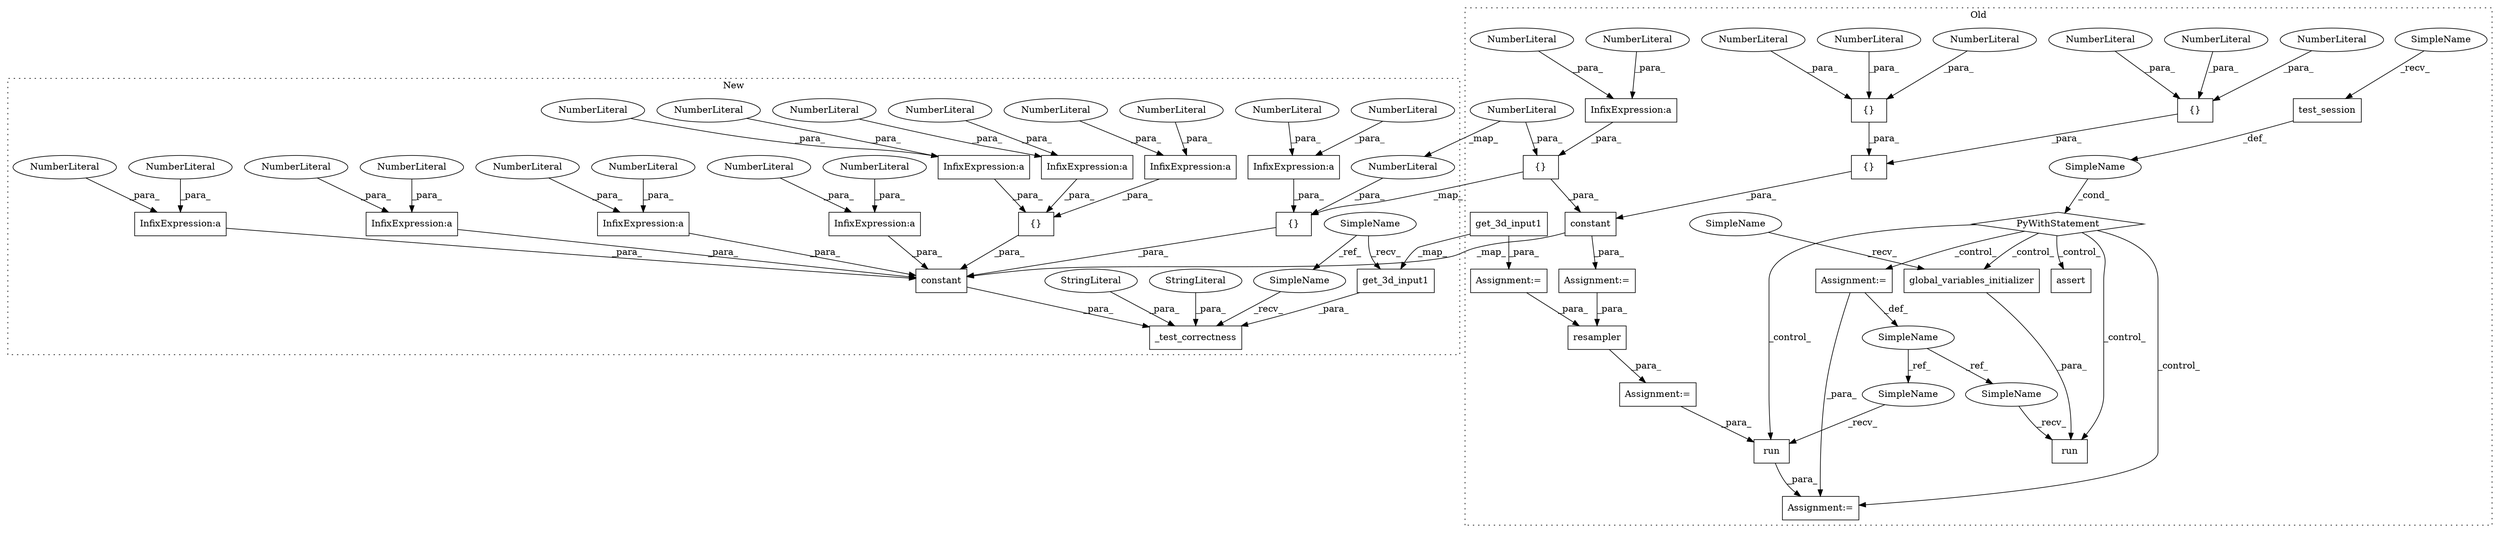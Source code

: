 digraph G {
subgraph cluster0 {
1 [label="assert" a="32" s="3657,3718" l="15,1" shape="box"];
3 [label="SimpleName" a="42" s="" l="" shape="ellipse"];
4 [label="PyWithStatement" a="104" s="3507,3536" l="10,2" shape="diamond"];
5 [label="test_session" a="32" s="3522" l="14" shape="box"];
6 [label="global_variables_initializer" a="32" s="3582" l="30" shape="box"];
8 [label="get_3d_input1" a="32" s="3240" l="15" shape="box"];
10 [label="resampler" a="32" s="3480,3500" l="10,1" shape="box"];
11 [label="constant" a="32" s="3277,3417" l="9,1" shape="box"];
13 [label="run" a="32" s="3636,3643" l="4,1" shape="box"];
14 [label="Assignment:=" a="7" s="3265" l="1" shape="box"];
15 [label="run" a="32" s="3567,3612" l="4,1" shape="box"];
16 [label="SimpleName" a="42" s="3550" l="4" shape="ellipse"];
17 [label="Assignment:=" a="7" s="3479" l="1" shape="box"];
19 [label="Assignment:=" a="7" s="3550" l="4" shape="box"];
20 [label="Assignment:=" a="7" s="3234" l="1" shape="box"];
22 [label="Assignment:=" a="7" s="3630" l="1" shape="box"];
24 [label="InfixExpression:a" a="27" s="3349" l="3" shape="box"];
34 [label="NumberLiteral" a="34" s="3345" l="4" shape="ellipse"];
36 [label="{}" a="4" s="3380,3395" l="1,1" shape="box"];
45 [label="NumberLiteral" a="34" s="3352" l="1" shape="ellipse"];
46 [label="{}" a="4" s="3362,3396" l="1,1" shape="box"];
49 [label="NumberLiteral" a="34" s="3391" l="4" shape="ellipse"];
50 [label="{}" a="4" s="3363,3378" l="1,1" shape="box"];
51 [label="NumberLiteral" a="34" s="3386" l="4" shape="ellipse"];
53 [label="NumberLiteral" a="34" s="3381" l="4" shape="ellipse"];
54 [label="NumberLiteral" a="34" s="3364" l="4" shape="ellipse"];
57 [label="NumberLiteral" a="34" s="3369" l="4" shape="ellipse"];
59 [label="NumberLiteral" a="34" s="3374" l="4" shape="ellipse"];
60 [label="{}" a="4" s="3332,3359" l="1,1" shape="box"];
62 [label="NumberLiteral" a="34" s="3355" l="4" shape="ellipse"];
64 [label="SimpleName" a="42" s="3631" l="4" shape="ellipse"];
65 [label="SimpleName" a="42" s="3562" l="4" shape="ellipse"];
66 [label="SimpleName" a="42" s="3571" l="10" shape="ellipse"];
68 [label="SimpleName" a="42" s="3517" l="4" shape="ellipse"];
label = "Old";
style="dotted";
}
subgraph cluster1 {
2 [label="_test_correctness" a="32" s="3465,3756" l="18,1" shape="box"];
7 [label="SimpleName" a="42" s="3449" l="4" shape="ellipse"];
9 [label="get_3d_input1" a="32" s="3488" l="15" shape="box"];
12 [label="constant" a="32" s="3515,3697" l="9,1" shape="box"];
18 [label="StringLiteral" a="45" s="3699" l="9" shape="ellipse"];
21 [label="StringLiteral" a="45" s="3709" l="10" shape="ellipse"];
23 [label="InfixExpression:a" a="27" s="3587" l="3" shape="box"];
25 [label="InfixExpression:a" a="27" s="3670" l="3" shape="box"];
26 [label="InfixExpression:a" a="27" s="3648" l="3" shape="box"];
27 [label="InfixExpression:a" a="27" s="3598" l="3" shape="box"];
28 [label="InfixExpression:a" a="27" s="3563" l="3" shape="box"];
29 [label="InfixExpression:a" a="27" s="3613" l="3" shape="box"];
30 [label="InfixExpression:a" a="27" s="3624" l="3" shape="box"];
31 [label="InfixExpression:a" a="27" s="3635" l="3" shape="box"];
32 [label="{}" a="4" s="3607,3640" l="1,1" shape="box"];
33 [label="NumberLiteral" a="34" s="3666" l="4" shape="ellipse"];
35 [label="NumberLiteral" a="34" s="3601" l="1" shape="ellipse"];
37 [label="NumberLiteral" a="34" s="3590" l="1" shape="ellipse"];
38 [label="NumberLiteral" a="34" s="3583" l="4" shape="ellipse"];
39 [label="NumberLiteral" a="34" s="3627" l="1" shape="ellipse"];
40 [label="NumberLiteral" a="34" s="3638" l="1" shape="ellipse"];
41 [label="NumberLiteral" a="34" s="3620" l="4" shape="ellipse"];
42 [label="NumberLiteral" a="34" s="3616" l="1" shape="ellipse"];
43 [label="NumberLiteral" a="34" s="3631" l="4" shape="ellipse"];
44 [label="NumberLiteral" a="34" s="3609" l="4" shape="ellipse"];
47 [label="NumberLiteral" a="34" s="3594" l="4" shape="ellipse"];
48 [label="NumberLiteral" a="34" s="3644" l="4" shape="ellipse"];
52 [label="NumberLiteral" a="34" s="3673" l="1" shape="ellipse"];
55 [label="NumberLiteral" a="34" s="3566" l="1" shape="ellipse"];
56 [label="NumberLiteral" a="34" s="3559" l="4" shape="ellipse"];
58 [label="NumberLiteral" a="34" s="3651" l="1" shape="ellipse"];
61 [label="{}" a="4" s="3541,3568" l="1,1" shape="box"];
63 [label="NumberLiteral" a="34" s="3542" l="4" shape="ellipse"];
67 [label="SimpleName" a="42" s="3460" l="4" shape="ellipse"];
label = "New";
style="dotted";
}
3 -> 4 [label="_cond_"];
4 -> 15 [label="_control_"];
4 -> 6 [label="_control_"];
4 -> 22 [label="_control_"];
4 -> 1 [label="_control_"];
4 -> 13 [label="_control_"];
4 -> 19 [label="_control_"];
5 -> 3 [label="_def_"];
6 -> 15 [label="_para_"];
7 -> 9 [label="_recv_"];
7 -> 67 [label="_ref_"];
8 -> 20 [label="_para_"];
8 -> 9 [label="_map_"];
9 -> 2 [label="_para_"];
10 -> 17 [label="_para_"];
11 -> 14 [label="_para_"];
11 -> 12 [label="_map_"];
12 -> 2 [label="_para_"];
13 -> 22 [label="_para_"];
14 -> 10 [label="_para_"];
16 -> 64 [label="_ref_"];
16 -> 65 [label="_ref_"];
17 -> 13 [label="_para_"];
18 -> 2 [label="_para_"];
19 -> 16 [label="_def_"];
19 -> 22 [label="_para_"];
20 -> 10 [label="_para_"];
21 -> 2 [label="_para_"];
23 -> 12 [label="_para_"];
24 -> 60 [label="_para_"];
25 -> 12 [label="_para_"];
26 -> 12 [label="_para_"];
27 -> 12 [label="_para_"];
28 -> 61 [label="_para_"];
29 -> 32 [label="_para_"];
30 -> 32 [label="_para_"];
31 -> 32 [label="_para_"];
32 -> 12 [label="_para_"];
33 -> 25 [label="_para_"];
34 -> 24 [label="_para_"];
35 -> 27 [label="_para_"];
36 -> 46 [label="_para_"];
37 -> 23 [label="_para_"];
38 -> 23 [label="_para_"];
39 -> 30 [label="_para_"];
40 -> 31 [label="_para_"];
41 -> 30 [label="_para_"];
42 -> 29 [label="_para_"];
43 -> 31 [label="_para_"];
44 -> 29 [label="_para_"];
45 -> 24 [label="_para_"];
46 -> 11 [label="_para_"];
47 -> 27 [label="_para_"];
48 -> 26 [label="_para_"];
49 -> 36 [label="_para_"];
50 -> 46 [label="_para_"];
51 -> 36 [label="_para_"];
52 -> 25 [label="_para_"];
53 -> 36 [label="_para_"];
54 -> 50 [label="_para_"];
55 -> 28 [label="_para_"];
56 -> 28 [label="_para_"];
57 -> 50 [label="_para_"];
58 -> 26 [label="_para_"];
59 -> 50 [label="_para_"];
60 -> 11 [label="_para_"];
60 -> 61 [label="_map_"];
61 -> 12 [label="_para_"];
62 -> 60 [label="_para_"];
62 -> 63 [label="_map_"];
63 -> 61 [label="_para_"];
64 -> 13 [label="_recv_"];
65 -> 15 [label="_recv_"];
66 -> 6 [label="_recv_"];
67 -> 2 [label="_recv_"];
68 -> 5 [label="_recv_"];
}